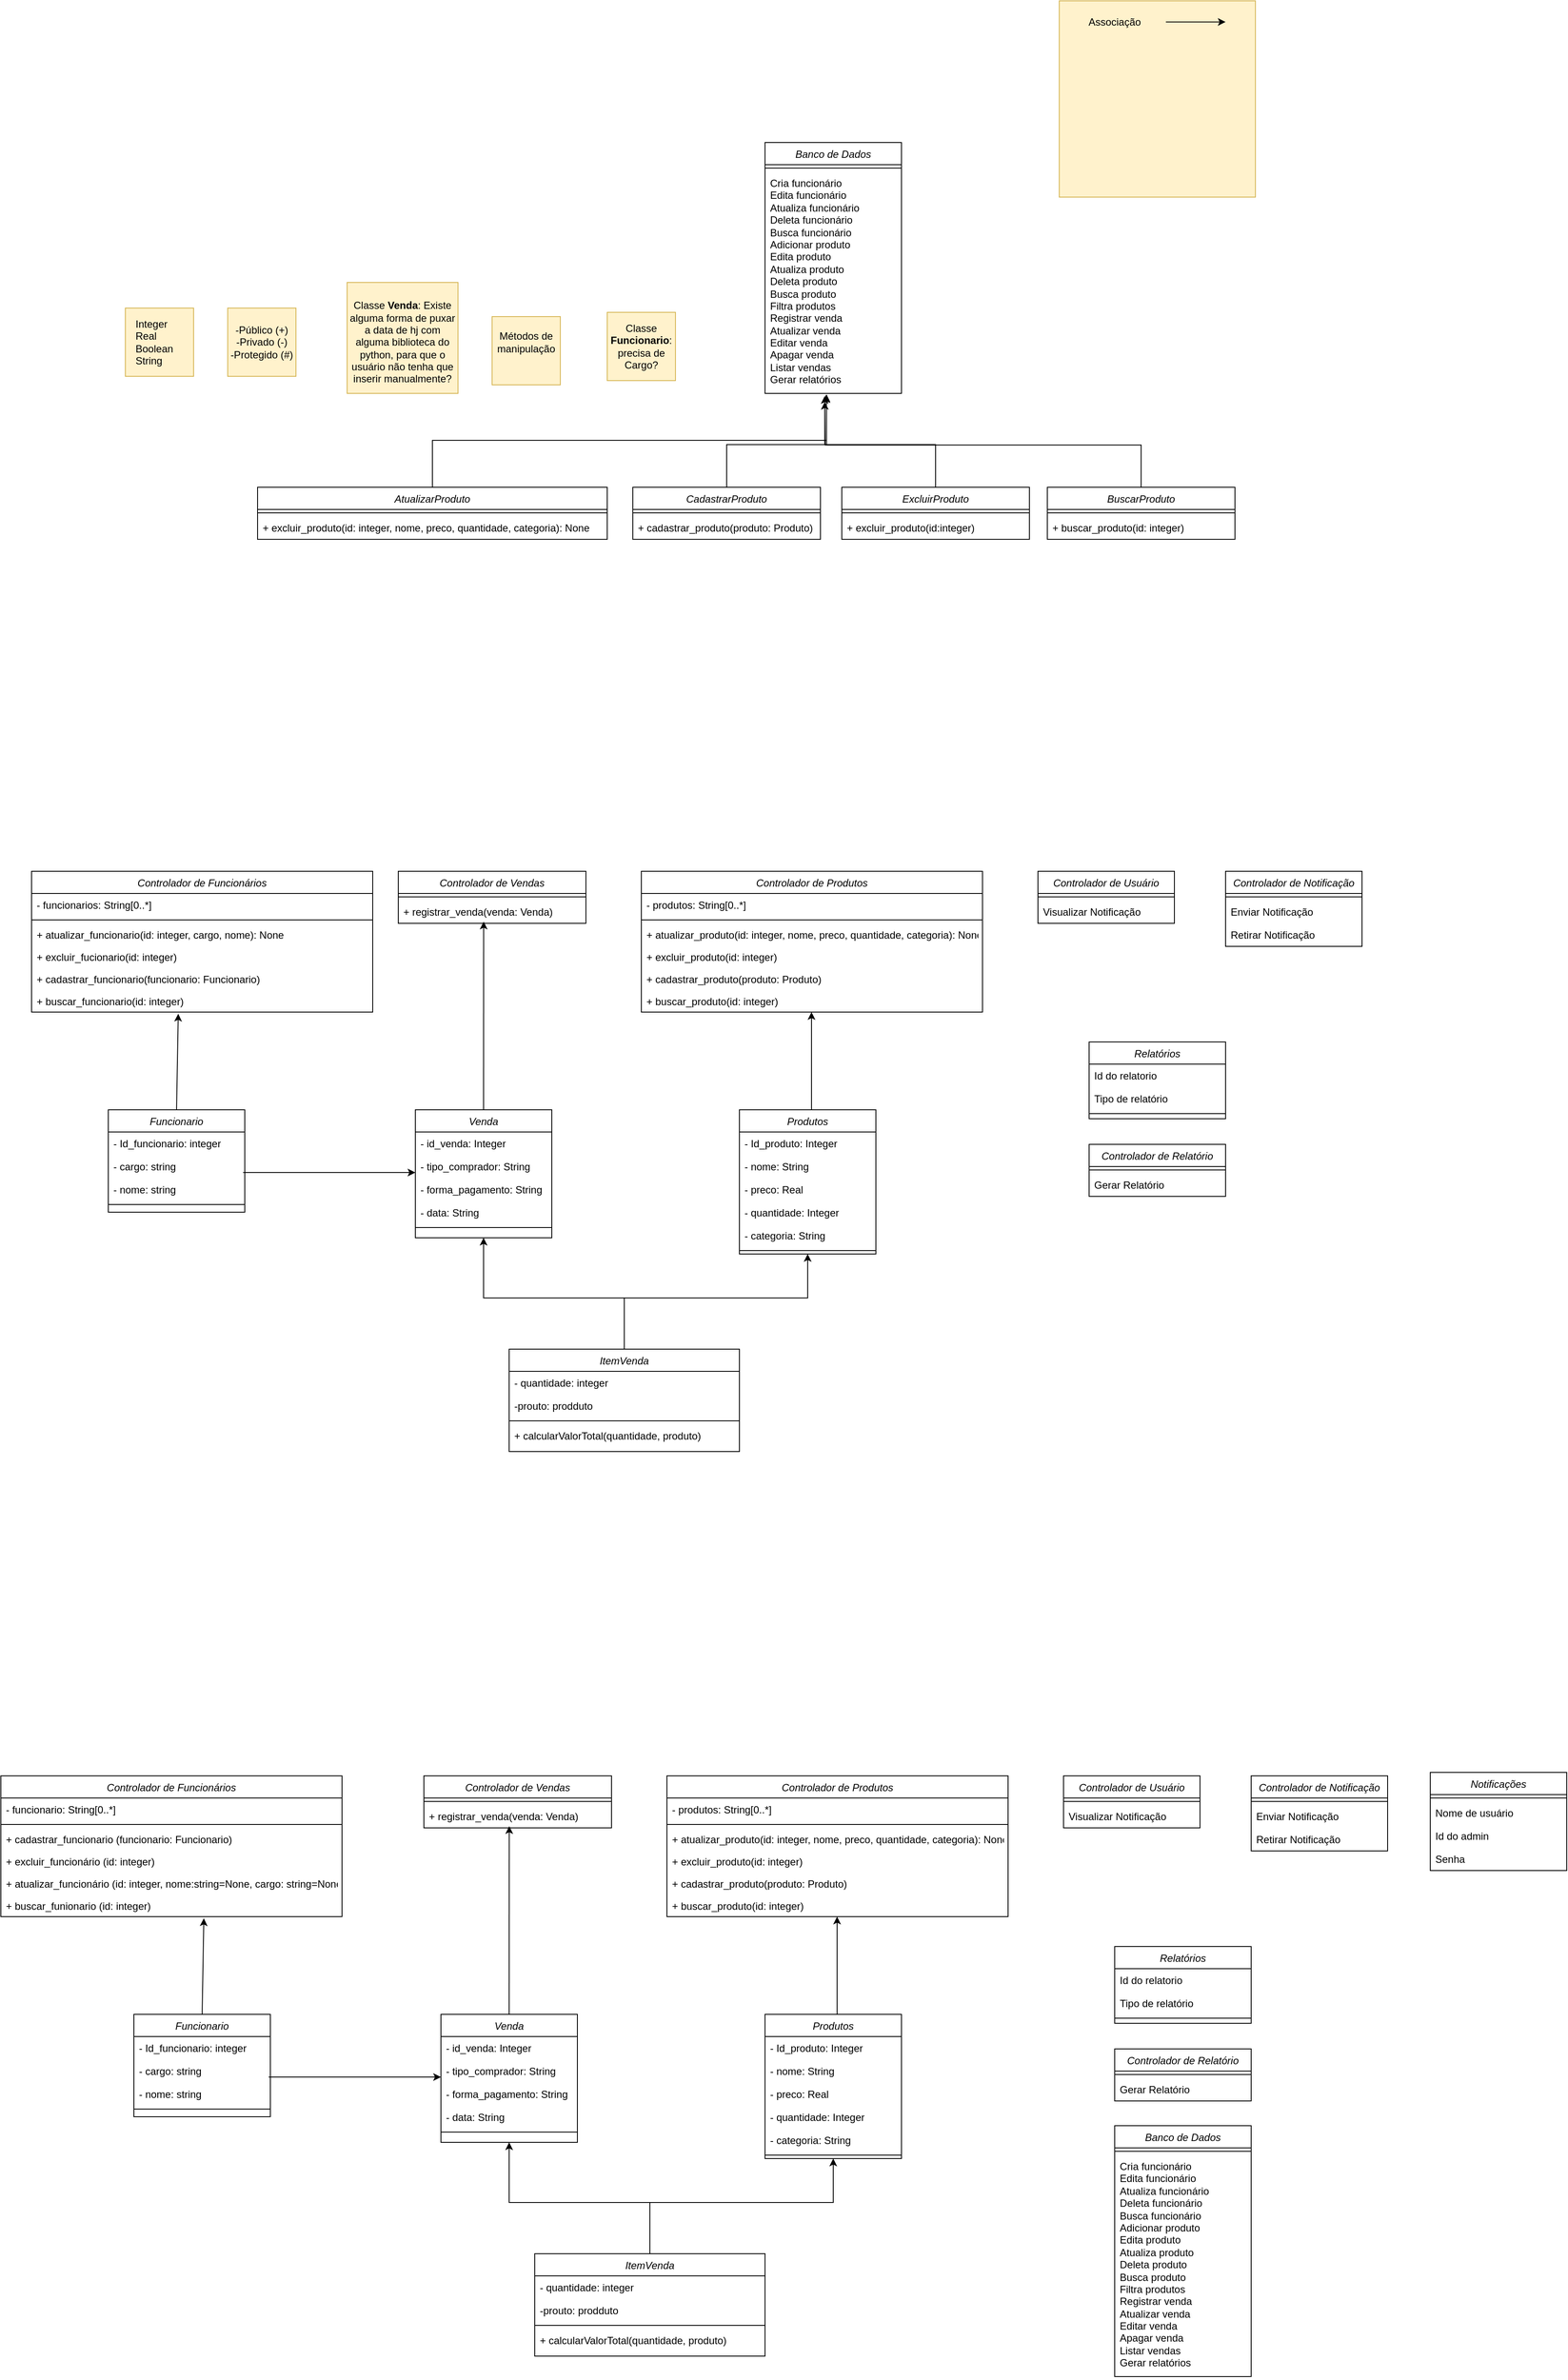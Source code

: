 <mxfile version="24.8.4">
  <diagram id="C5RBs43oDa-KdzZeNtuy" name="Page-1">
    <mxGraphModel dx="819" dy="2784" grid="1" gridSize="10" guides="1" tooltips="1" connect="1" arrows="1" fold="1" page="1" pageScale="1" pageWidth="827" pageHeight="1169" math="0" shadow="0">
      <root>
        <mxCell id="WIyWlLk6GJQsqaUBKTNV-0" />
        <mxCell id="WIyWlLk6GJQsqaUBKTNV-1" parent="WIyWlLk6GJQsqaUBKTNV-0" />
        <mxCell id="gT6u7s9dC_nsRaWymPXt-0" value="Controlador de Produtos" style="swimlane;fontStyle=2;align=center;verticalAlign=top;childLayout=stackLayout;horizontal=1;startSize=26;horizontalStack=0;resizeParent=1;resizeLast=0;collapsible=1;marginBottom=0;rounded=0;shadow=0;strokeWidth=1;" parent="WIyWlLk6GJQsqaUBKTNV-1" vertex="1">
          <mxGeometry x="795" y="160" width="400" height="165" as="geometry">
            <mxRectangle x="230" y="140" width="160" height="26" as="alternateBounds" />
          </mxGeometry>
        </mxCell>
        <mxCell id="gT6u7s9dC_nsRaWymPXt-134" value="- produtos: String[0..*]" style="text;strokeColor=none;fillColor=none;align=left;verticalAlign=top;spacingLeft=4;spacingRight=4;overflow=hidden;rotatable=0;points=[[0,0.5],[1,0.5]];portConstraint=eastwest;" parent="gT6u7s9dC_nsRaWymPXt-0" vertex="1">
          <mxGeometry y="26" width="400" height="27" as="geometry" />
        </mxCell>
        <mxCell id="gT6u7s9dC_nsRaWymPXt-4" value="" style="line;html=1;strokeWidth=1;align=left;verticalAlign=middle;spacingTop=-1;spacingLeft=3;spacingRight=3;rotatable=0;labelPosition=right;points=[];portConstraint=eastwest;" parent="gT6u7s9dC_nsRaWymPXt-0" vertex="1">
          <mxGeometry y="53" width="400" height="8" as="geometry" />
        </mxCell>
        <mxCell id="gT6u7s9dC_nsRaWymPXt-3" value="+ atualizar_produto(id: integer, nome, preco, quantidade, categoria): None" style="text;align=left;verticalAlign=top;spacingLeft=4;spacingRight=4;overflow=hidden;rotatable=0;points=[[0,0.5],[1,0.5]];portConstraint=eastwest;rounded=0;shadow=0;html=0;" parent="gT6u7s9dC_nsRaWymPXt-0" vertex="1">
          <mxGeometry y="61" width="400" height="26" as="geometry" />
        </mxCell>
        <mxCell id="gT6u7s9dC_nsRaWymPXt-2" value="+ excluir_produto(id: integer)" style="text;align=left;verticalAlign=top;spacingLeft=4;spacingRight=4;overflow=hidden;rotatable=0;points=[[0,0.5],[1,0.5]];portConstraint=eastwest;rounded=0;shadow=0;html=0;" parent="gT6u7s9dC_nsRaWymPXt-0" vertex="1">
          <mxGeometry y="87" width="400" height="26" as="geometry" />
        </mxCell>
        <mxCell id="gT6u7s9dC_nsRaWymPXt-1" value="+ cadastrar_produto(produto: Produto)" style="text;align=left;verticalAlign=top;spacingLeft=4;spacingRight=4;overflow=hidden;rotatable=0;points=[[0,0.5],[1,0.5]];portConstraint=eastwest;" parent="gT6u7s9dC_nsRaWymPXt-0" vertex="1">
          <mxGeometry y="113" width="400" height="26" as="geometry" />
        </mxCell>
        <mxCell id="uGqlonOlqgjPrVyLk_4E-11" value="+ buscar_produto(id: integer) " style="text;align=left;verticalAlign=top;spacingLeft=4;spacingRight=4;overflow=hidden;rotatable=0;points=[[0,0.5],[1,0.5]];portConstraint=eastwest;" parent="gT6u7s9dC_nsRaWymPXt-0" vertex="1">
          <mxGeometry y="139" width="400" height="26" as="geometry" />
        </mxCell>
        <mxCell id="gT6u7s9dC_nsRaWymPXt-6" value="Controlador de Funcionários" style="swimlane;fontStyle=2;align=center;verticalAlign=top;childLayout=stackLayout;horizontal=1;startSize=26;horizontalStack=0;resizeParent=1;resizeLast=0;collapsible=1;marginBottom=0;rounded=0;shadow=0;strokeWidth=1;" parent="WIyWlLk6GJQsqaUBKTNV-1" vertex="1">
          <mxGeometry x="14" y="160" width="400" height="165" as="geometry">
            <mxRectangle x="230" y="140" width="160" height="26" as="alternateBounds" />
          </mxGeometry>
        </mxCell>
        <mxCell id="uGqlonOlqgjPrVyLk_4E-18" value="- funcionario: String[0..*]" style="text;strokeColor=none;fillColor=none;align=left;verticalAlign=top;spacingLeft=4;spacingRight=4;overflow=hidden;rotatable=0;points=[[0,0.5],[1,0.5]];portConstraint=eastwest;" parent="gT6u7s9dC_nsRaWymPXt-6" vertex="1">
          <mxGeometry y="26" width="400" height="27" as="geometry" />
        </mxCell>
        <mxCell id="gT6u7s9dC_nsRaWymPXt-7" value="" style="line;html=1;strokeWidth=1;align=left;verticalAlign=middle;spacingTop=-1;spacingLeft=3;spacingRight=3;rotatable=0;labelPosition=right;points=[];portConstraint=eastwest;" parent="gT6u7s9dC_nsRaWymPXt-6" vertex="1">
          <mxGeometry y="53" width="400" height="8" as="geometry" />
        </mxCell>
        <mxCell id="gT6u7s9dC_nsRaWymPXt-10" value="+ cadastrar_funcionario (funcionario: Funcionario)" style="text;align=left;verticalAlign=top;spacingLeft=4;spacingRight=4;overflow=hidden;rotatable=0;points=[[0,0.5],[1,0.5]];portConstraint=eastwest;" parent="gT6u7s9dC_nsRaWymPXt-6" vertex="1">
          <mxGeometry y="61" width="400" height="26" as="geometry" />
        </mxCell>
        <mxCell id="gT6u7s9dC_nsRaWymPXt-9" value="+ excluir_funcionário (id: integer)" style="text;align=left;verticalAlign=top;spacingLeft=4;spacingRight=4;overflow=hidden;rotatable=0;points=[[0,0.5],[1,0.5]];portConstraint=eastwest;rounded=0;shadow=0;html=0;" parent="gT6u7s9dC_nsRaWymPXt-6" vertex="1">
          <mxGeometry y="87" width="400" height="26" as="geometry" />
        </mxCell>
        <mxCell id="uGqlonOlqgjPrVyLk_4E-4" value="+ atualizar_funcionário (id: integer, nome:string=None, cargo: string=None)" style="text;align=left;verticalAlign=top;spacingLeft=4;spacingRight=4;overflow=hidden;rotatable=0;points=[[0,0.5],[1,0.5]];portConstraint=eastwest;rounded=0;shadow=0;html=0;" parent="gT6u7s9dC_nsRaWymPXt-6" vertex="1">
          <mxGeometry y="113" width="400" height="26" as="geometry" />
        </mxCell>
        <mxCell id="uGqlonOlqgjPrVyLk_4E-17" value="+ buscar_funionario (id: integer)" style="text;align=left;verticalAlign=top;spacingLeft=4;spacingRight=4;overflow=hidden;rotatable=0;points=[[0,0.5],[1,0.5]];portConstraint=eastwest;rounded=0;shadow=0;html=0;" parent="gT6u7s9dC_nsRaWymPXt-6" vertex="1">
          <mxGeometry y="139" width="400" height="26" as="geometry" />
        </mxCell>
        <mxCell id="gT6u7s9dC_nsRaWymPXt-14" value="Controlador de Vendas" style="swimlane;fontStyle=2;align=center;verticalAlign=top;childLayout=stackLayout;horizontal=1;startSize=26;horizontalStack=0;resizeParent=1;resizeLast=0;collapsible=1;marginBottom=0;rounded=0;shadow=0;strokeWidth=1;" parent="WIyWlLk6GJQsqaUBKTNV-1" vertex="1">
          <mxGeometry x="510" y="160" width="220" height="61" as="geometry">
            <mxRectangle x="240" y="200" width="160" height="26" as="alternateBounds" />
          </mxGeometry>
        </mxCell>
        <mxCell id="gT6u7s9dC_nsRaWymPXt-15" value="" style="line;html=1;strokeWidth=1;align=left;verticalAlign=middle;spacingTop=-1;spacingLeft=3;spacingRight=3;rotatable=0;labelPosition=right;points=[];portConstraint=eastwest;" parent="gT6u7s9dC_nsRaWymPXt-14" vertex="1">
          <mxGeometry y="26" width="220" height="8" as="geometry" />
        </mxCell>
        <mxCell id="gT6u7s9dC_nsRaWymPXt-19" value="+ registrar_venda(venda: Venda)" style="text;strokeColor=none;fillColor=none;align=left;verticalAlign=top;spacingLeft=4;spacingRight=4;overflow=hidden;rotatable=0;points=[[0,0.5],[1,0.5]];portConstraint=eastwest;" parent="gT6u7s9dC_nsRaWymPXt-14" vertex="1">
          <mxGeometry y="34" width="220" height="27" as="geometry" />
        </mxCell>
        <mxCell id="gT6u7s9dC_nsRaWymPXt-27" value="Controlador de Notificação" style="swimlane;fontStyle=2;align=center;verticalAlign=top;childLayout=stackLayout;horizontal=1;startSize=26;horizontalStack=0;resizeParent=1;resizeLast=0;collapsible=1;marginBottom=0;rounded=0;shadow=0;strokeWidth=1;" parent="WIyWlLk6GJQsqaUBKTNV-1" vertex="1">
          <mxGeometry x="1480" y="160" width="160" height="88" as="geometry">
            <mxRectangle x="240" y="200" width="160" height="26" as="alternateBounds" />
          </mxGeometry>
        </mxCell>
        <mxCell id="gT6u7s9dC_nsRaWymPXt-28" value="" style="line;html=1;strokeWidth=1;align=left;verticalAlign=middle;spacingTop=-1;spacingLeft=3;spacingRight=3;rotatable=0;labelPosition=right;points=[];portConstraint=eastwest;" parent="gT6u7s9dC_nsRaWymPXt-27" vertex="1">
          <mxGeometry y="26" width="160" height="8" as="geometry" />
        </mxCell>
        <mxCell id="gT6u7s9dC_nsRaWymPXt-22" value="Enviar Notificação" style="text;strokeColor=none;fillColor=none;align=left;verticalAlign=top;spacingLeft=4;spacingRight=4;overflow=hidden;rotatable=0;points=[[0,0.5],[1,0.5]];portConstraint=eastwest;" parent="gT6u7s9dC_nsRaWymPXt-27" vertex="1">
          <mxGeometry y="34" width="160" height="27" as="geometry" />
        </mxCell>
        <mxCell id="gT6u7s9dC_nsRaWymPXt-23" value="Retirar Notificação" style="text;strokeColor=none;fillColor=none;align=left;verticalAlign=top;spacingLeft=4;spacingRight=4;overflow=hidden;rotatable=0;points=[[0,0.5],[1,0.5]];portConstraint=eastwest;" parent="gT6u7s9dC_nsRaWymPXt-27" vertex="1">
          <mxGeometry y="61" width="160" height="27" as="geometry" />
        </mxCell>
        <mxCell id="gT6u7s9dC_nsRaWymPXt-30" value="Controlador de Usuário" style="swimlane;fontStyle=2;align=center;verticalAlign=top;childLayout=stackLayout;horizontal=1;startSize=26;horizontalStack=0;resizeParent=1;resizeLast=0;collapsible=1;marginBottom=0;rounded=0;shadow=0;strokeWidth=1;" parent="WIyWlLk6GJQsqaUBKTNV-1" vertex="1">
          <mxGeometry x="1260" y="160" width="160" height="61" as="geometry">
            <mxRectangle x="240" y="200" width="160" height="26" as="alternateBounds" />
          </mxGeometry>
        </mxCell>
        <mxCell id="gT6u7s9dC_nsRaWymPXt-31" value="" style="line;html=1;strokeWidth=1;align=left;verticalAlign=middle;spacingTop=-1;spacingLeft=3;spacingRight=3;rotatable=0;labelPosition=right;points=[];portConstraint=eastwest;" parent="gT6u7s9dC_nsRaWymPXt-30" vertex="1">
          <mxGeometry y="26" width="160" height="8" as="geometry" />
        </mxCell>
        <mxCell id="gT6u7s9dC_nsRaWymPXt-26" value="Visualizar Notificação" style="text;strokeColor=none;fillColor=none;align=left;verticalAlign=top;spacingLeft=4;spacingRight=4;overflow=hidden;rotatable=0;points=[[0,0.5],[1,0.5]];portConstraint=eastwest;" parent="gT6u7s9dC_nsRaWymPXt-30" vertex="1">
          <mxGeometry y="34" width="160" height="27" as="geometry" />
        </mxCell>
        <mxCell id="gT6u7s9dC_nsRaWymPXt-38" value="Controlador de Relatório" style="swimlane;fontStyle=2;align=center;verticalAlign=top;childLayout=stackLayout;horizontal=1;startSize=26;horizontalStack=0;resizeParent=1;resizeLast=0;collapsible=1;marginBottom=0;rounded=0;shadow=0;strokeWidth=1;" parent="WIyWlLk6GJQsqaUBKTNV-1" vertex="1">
          <mxGeometry x="1320" y="480" width="160" height="61" as="geometry">
            <mxRectangle x="230" y="140" width="160" height="26" as="alternateBounds" />
          </mxGeometry>
        </mxCell>
        <mxCell id="gT6u7s9dC_nsRaWymPXt-39" value="" style="line;html=1;strokeWidth=1;align=left;verticalAlign=middle;spacingTop=-1;spacingLeft=3;spacingRight=3;rotatable=0;labelPosition=right;points=[];portConstraint=eastwest;" parent="gT6u7s9dC_nsRaWymPXt-38" vertex="1">
          <mxGeometry y="26" width="160" height="8" as="geometry" />
        </mxCell>
        <mxCell id="gT6u7s9dC_nsRaWymPXt-37" value="Gerar Relatório" style="text;strokeColor=none;fillColor=none;align=left;verticalAlign=top;spacingLeft=4;spacingRight=4;overflow=hidden;rotatable=0;points=[[0,0.5],[1,0.5]];portConstraint=eastwest;" parent="gT6u7s9dC_nsRaWymPXt-38" vertex="1">
          <mxGeometry y="34" width="160" height="27" as="geometry" />
        </mxCell>
        <mxCell id="gT6u7s9dC_nsRaWymPXt-48" value="Notificações" style="swimlane;fontStyle=2;align=center;verticalAlign=top;childLayout=stackLayout;horizontal=1;startSize=26;horizontalStack=0;resizeParent=1;resizeLast=0;collapsible=1;marginBottom=0;rounded=0;shadow=0;strokeWidth=1;" parent="WIyWlLk6GJQsqaUBKTNV-1" vertex="1">
          <mxGeometry x="1690" y="156" width="160" height="115" as="geometry">
            <mxRectangle x="240" y="200" width="160" height="26" as="alternateBounds" />
          </mxGeometry>
        </mxCell>
        <mxCell id="gT6u7s9dC_nsRaWymPXt-49" value="" style="line;html=1;strokeWidth=1;align=left;verticalAlign=middle;spacingTop=-1;spacingLeft=3;spacingRight=3;rotatable=0;labelPosition=right;points=[];portConstraint=eastwest;" parent="gT6u7s9dC_nsRaWymPXt-48" vertex="1">
          <mxGeometry y="26" width="160" height="8" as="geometry" />
        </mxCell>
        <mxCell id="gT6u7s9dC_nsRaWymPXt-45" value="Nome de usuário" style="text;strokeColor=none;fillColor=none;align=left;verticalAlign=top;spacingLeft=4;spacingRight=4;overflow=hidden;rotatable=0;points=[[0,0.5],[1,0.5]];portConstraint=eastwest;" parent="gT6u7s9dC_nsRaWymPXt-48" vertex="1">
          <mxGeometry y="34" width="160" height="27" as="geometry" />
        </mxCell>
        <mxCell id="gT6u7s9dC_nsRaWymPXt-44" value="Id do admin" style="text;strokeColor=none;fillColor=none;align=left;verticalAlign=top;spacingLeft=4;spacingRight=4;overflow=hidden;rotatable=0;points=[[0,0.5],[1,0.5]];portConstraint=eastwest;" parent="gT6u7s9dC_nsRaWymPXt-48" vertex="1">
          <mxGeometry y="61" width="160" height="27" as="geometry" />
        </mxCell>
        <mxCell id="gT6u7s9dC_nsRaWymPXt-46" value="Senha" style="text;strokeColor=none;fillColor=none;align=left;verticalAlign=top;spacingLeft=4;spacingRight=4;overflow=hidden;rotatable=0;points=[[0,0.5],[1,0.5]];portConstraint=eastwest;" parent="gT6u7s9dC_nsRaWymPXt-48" vertex="1">
          <mxGeometry y="88" width="160" height="27" as="geometry" />
        </mxCell>
        <mxCell id="gT6u7s9dC_nsRaWymPXt-69" value="Venda" style="swimlane;fontStyle=2;align=center;verticalAlign=top;childLayout=stackLayout;horizontal=1;startSize=26;horizontalStack=0;resizeParent=1;resizeLast=0;collapsible=1;marginBottom=0;rounded=0;shadow=0;strokeWidth=1;" parent="WIyWlLk6GJQsqaUBKTNV-1" vertex="1">
          <mxGeometry x="530" y="439.5" width="160" height="150" as="geometry">
            <mxRectangle x="230" y="140" width="160" height="26" as="alternateBounds" />
          </mxGeometry>
        </mxCell>
        <mxCell id="gT6u7s9dC_nsRaWymPXt-63" value="- id_venda: Integer" style="text;strokeColor=none;fillColor=none;align=left;verticalAlign=top;spacingLeft=4;spacingRight=4;overflow=hidden;rotatable=0;points=[[0,0.5],[1,0.5]];portConstraint=eastwest;" parent="gT6u7s9dC_nsRaWymPXt-69" vertex="1">
          <mxGeometry y="26" width="160" height="27" as="geometry" />
        </mxCell>
        <mxCell id="gT6u7s9dC_nsRaWymPXt-65" value="- tipo_comprador: String" style="text;strokeColor=none;fillColor=none;align=left;verticalAlign=top;spacingLeft=4;spacingRight=4;overflow=hidden;rotatable=0;points=[[0,0.5],[1,0.5]];portConstraint=eastwest;" parent="gT6u7s9dC_nsRaWymPXt-69" vertex="1">
          <mxGeometry y="53" width="160" height="27" as="geometry" />
        </mxCell>
        <mxCell id="gT6u7s9dC_nsRaWymPXt-66" value="- forma_pagamento: String" style="text;strokeColor=none;fillColor=none;align=left;verticalAlign=top;spacingLeft=4;spacingRight=4;overflow=hidden;rotatable=0;points=[[0,0.5],[1,0.5]];portConstraint=eastwest;" parent="gT6u7s9dC_nsRaWymPXt-69" vertex="1">
          <mxGeometry y="80" width="160" height="27" as="geometry" />
        </mxCell>
        <mxCell id="gFHil4dot8UNZ1dHlyrK-18" value="- data: String" style="text;strokeColor=none;fillColor=none;align=left;verticalAlign=top;spacingLeft=4;spacingRight=4;overflow=hidden;rotatable=0;points=[[0,0.5],[1,0.5]];portConstraint=eastwest;" parent="gT6u7s9dC_nsRaWymPXt-69" vertex="1">
          <mxGeometry y="107" width="160" height="27" as="geometry" />
        </mxCell>
        <mxCell id="gT6u7s9dC_nsRaWymPXt-70" value="" style="line;html=1;strokeWidth=1;align=left;verticalAlign=middle;spacingTop=-1;spacingLeft=3;spacingRight=3;rotatable=0;labelPosition=right;points=[];portConstraint=eastwest;" parent="gT6u7s9dC_nsRaWymPXt-69" vertex="1">
          <mxGeometry y="134" width="160" height="8" as="geometry" />
        </mxCell>
        <mxCell id="gT6u7s9dC_nsRaWymPXt-74" value="Produtos" style="swimlane;fontStyle=2;align=center;verticalAlign=top;childLayout=stackLayout;horizontal=1;startSize=26;horizontalStack=0;resizeParent=1;resizeLast=0;collapsible=1;marginBottom=0;rounded=0;shadow=0;strokeWidth=1;" parent="WIyWlLk6GJQsqaUBKTNV-1" vertex="1">
          <mxGeometry x="910" y="439.5" width="160" height="169" as="geometry">
            <mxRectangle x="230" y="140" width="160" height="26" as="alternateBounds" />
          </mxGeometry>
        </mxCell>
        <mxCell id="gT6u7s9dC_nsRaWymPXt-82" value="- Id_produto: Integer" style="text;strokeColor=none;fillColor=none;align=left;verticalAlign=top;spacingLeft=4;spacingRight=4;overflow=hidden;rotatable=0;points=[[0,0.5],[1,0.5]];portConstraint=eastwest;" parent="gT6u7s9dC_nsRaWymPXt-74" vertex="1">
          <mxGeometry y="26" width="160" height="27" as="geometry" />
        </mxCell>
        <mxCell id="gT6u7s9dC_nsRaWymPXt-83" value="- nome: String" style="text;strokeColor=none;fillColor=none;align=left;verticalAlign=top;spacingLeft=4;spacingRight=4;overflow=hidden;rotatable=0;points=[[0,0.5],[1,0.5]];portConstraint=eastwest;" parent="gT6u7s9dC_nsRaWymPXt-74" vertex="1">
          <mxGeometry y="53" width="160" height="27" as="geometry" />
        </mxCell>
        <mxCell id="gT6u7s9dC_nsRaWymPXt-85" value="- preco: Real" style="text;strokeColor=none;fillColor=none;align=left;verticalAlign=top;spacingLeft=4;spacingRight=4;overflow=hidden;rotatable=0;points=[[0,0.5],[1,0.5]];portConstraint=eastwest;" parent="gT6u7s9dC_nsRaWymPXt-74" vertex="1">
          <mxGeometry y="80" width="160" height="27" as="geometry" />
        </mxCell>
        <mxCell id="gT6u7s9dC_nsRaWymPXt-86" value="- quantidade: Integer" style="text;strokeColor=none;fillColor=none;align=left;verticalAlign=top;spacingLeft=4;spacingRight=4;overflow=hidden;rotatable=0;points=[[0,0.5],[1,0.5]];portConstraint=eastwest;" parent="gT6u7s9dC_nsRaWymPXt-74" vertex="1">
          <mxGeometry y="107" width="160" height="27" as="geometry" />
        </mxCell>
        <mxCell id="gT6u7s9dC_nsRaWymPXt-84" value="- categoria: String" style="text;strokeColor=none;fillColor=none;align=left;verticalAlign=top;spacingLeft=4;spacingRight=4;overflow=hidden;rotatable=0;points=[[0,0.5],[1,0.5]];portConstraint=eastwest;" parent="gT6u7s9dC_nsRaWymPXt-74" vertex="1">
          <mxGeometry y="134" width="160" height="27" as="geometry" />
        </mxCell>
        <mxCell id="gT6u7s9dC_nsRaWymPXt-80" value="" style="line;html=1;strokeWidth=1;align=left;verticalAlign=middle;spacingTop=-1;spacingLeft=3;spacingRight=3;rotatable=0;labelPosition=right;points=[];portConstraint=eastwest;" parent="gT6u7s9dC_nsRaWymPXt-74" vertex="1">
          <mxGeometry y="161" width="160" height="8" as="geometry" />
        </mxCell>
        <mxCell id="gT6u7s9dC_nsRaWymPXt-88" value="Funcionario" style="swimlane;fontStyle=2;align=center;verticalAlign=top;childLayout=stackLayout;horizontal=1;startSize=26;horizontalStack=0;resizeParent=1;resizeLast=0;collapsible=1;marginBottom=0;rounded=0;shadow=0;strokeWidth=1;" parent="WIyWlLk6GJQsqaUBKTNV-1" vertex="1">
          <mxGeometry x="170" y="439.5" width="160" height="120" as="geometry">
            <mxRectangle x="230" y="140" width="160" height="26" as="alternateBounds" />
          </mxGeometry>
        </mxCell>
        <mxCell id="gT6u7s9dC_nsRaWymPXt-96" value="- Id_funcionario: integer" style="text;strokeColor=none;fillColor=none;align=left;verticalAlign=top;spacingLeft=4;spacingRight=4;overflow=hidden;rotatable=0;points=[[0,0.5],[1,0.5]];portConstraint=eastwest;" parent="gT6u7s9dC_nsRaWymPXt-88" vertex="1">
          <mxGeometry y="26" width="160" height="27" as="geometry" />
        </mxCell>
        <mxCell id="gT6u7s9dC_nsRaWymPXt-97" value="- cargo: string" style="text;strokeColor=none;fillColor=none;align=left;verticalAlign=top;spacingLeft=4;spacingRight=4;overflow=hidden;rotatable=0;points=[[0,0.5],[1,0.5]];portConstraint=eastwest;" parent="gT6u7s9dC_nsRaWymPXt-88" vertex="1">
          <mxGeometry y="53" width="160" height="27" as="geometry" />
        </mxCell>
        <mxCell id="gT6u7s9dC_nsRaWymPXt-98" value="- nome: string" style="text;strokeColor=none;fillColor=none;align=left;verticalAlign=top;spacingLeft=4;spacingRight=4;overflow=hidden;rotatable=0;points=[[0,0.5],[1,0.5]];portConstraint=eastwest;" parent="gT6u7s9dC_nsRaWymPXt-88" vertex="1">
          <mxGeometry y="80" width="160" height="27" as="geometry" />
        </mxCell>
        <mxCell id="gT6u7s9dC_nsRaWymPXt-94" value="" style="line;html=1;strokeWidth=1;align=left;verticalAlign=middle;spacingTop=-1;spacingLeft=3;spacingRight=3;rotatable=0;labelPosition=right;points=[];portConstraint=eastwest;" parent="gT6u7s9dC_nsRaWymPXt-88" vertex="1">
          <mxGeometry y="107" width="160" height="8" as="geometry" />
        </mxCell>
        <mxCell id="gT6u7s9dC_nsRaWymPXt-107" value="" style="whiteSpace=wrap;html=1;aspect=fixed;fillColor=#fff2cc;strokeColor=#d6b656;" parent="WIyWlLk6GJQsqaUBKTNV-1" vertex="1">
          <mxGeometry x="160" y="-1560" width="80" height="80" as="geometry" />
        </mxCell>
        <mxCell id="gT6u7s9dC_nsRaWymPXt-108" value="Integer&lt;div&gt;Real&lt;/div&gt;&lt;div&gt;Boolean&lt;/div&gt;&lt;div&gt;String&lt;/div&gt;" style="text;html=1;align=left;verticalAlign=middle;whiteSpace=wrap;rounded=0;" parent="WIyWlLk6GJQsqaUBKTNV-1" vertex="1">
          <mxGeometry x="170" y="-1550" width="60" height="60" as="geometry" />
        </mxCell>
        <mxCell id="gT6u7s9dC_nsRaWymPXt-114" value="Relatórios" style="swimlane;fontStyle=2;align=center;verticalAlign=top;childLayout=stackLayout;horizontal=1;startSize=26;horizontalStack=0;resizeParent=1;resizeLast=0;collapsible=1;marginBottom=0;rounded=0;shadow=0;strokeWidth=1;" parent="WIyWlLk6GJQsqaUBKTNV-1" vertex="1">
          <mxGeometry x="1320" y="360" width="160" height="90" as="geometry">
            <mxRectangle x="230" y="140" width="160" height="26" as="alternateBounds" />
          </mxGeometry>
        </mxCell>
        <mxCell id="gT6u7s9dC_nsRaWymPXt-111" value="Id do relatorio" style="text;strokeColor=none;fillColor=none;align=left;verticalAlign=top;spacingLeft=4;spacingRight=4;overflow=hidden;rotatable=0;points=[[0,0.5],[1,0.5]];portConstraint=eastwest;" parent="gT6u7s9dC_nsRaWymPXt-114" vertex="1">
          <mxGeometry y="26" width="160" height="27" as="geometry" />
        </mxCell>
        <mxCell id="gT6u7s9dC_nsRaWymPXt-112" value="Tipo de relatório" style="text;strokeColor=none;fillColor=none;align=left;verticalAlign=top;spacingLeft=4;spacingRight=4;overflow=hidden;rotatable=0;points=[[0,0.5],[1,0.5]];portConstraint=eastwest;" parent="gT6u7s9dC_nsRaWymPXt-114" vertex="1">
          <mxGeometry y="53" width="160" height="27" as="geometry" />
        </mxCell>
        <mxCell id="gT6u7s9dC_nsRaWymPXt-120" value="" style="line;html=1;strokeWidth=1;align=left;verticalAlign=middle;spacingTop=-1;spacingLeft=3;spacingRight=3;rotatable=0;labelPosition=right;points=[];portConstraint=eastwest;" parent="gT6u7s9dC_nsRaWymPXt-114" vertex="1">
          <mxGeometry y="80" width="160" height="8" as="geometry" />
        </mxCell>
        <mxCell id="gT6u7s9dC_nsRaWymPXt-124" value="Banco de Dados" style="swimlane;fontStyle=2;align=center;verticalAlign=top;childLayout=stackLayout;horizontal=1;startSize=26;horizontalStack=0;resizeParent=1;resizeLast=0;collapsible=1;marginBottom=0;rounded=0;shadow=0;strokeWidth=1;" parent="WIyWlLk6GJQsqaUBKTNV-1" vertex="1">
          <mxGeometry x="1320" y="570" width="160" height="294" as="geometry">
            <mxRectangle x="230" y="140" width="160" height="26" as="alternateBounds" />
          </mxGeometry>
        </mxCell>
        <mxCell id="gT6u7s9dC_nsRaWymPXt-130" value="" style="line;html=1;strokeWidth=1;align=left;verticalAlign=middle;spacingTop=-1;spacingLeft=3;spacingRight=3;rotatable=0;labelPosition=right;points=[];portConstraint=eastwest;" parent="gT6u7s9dC_nsRaWymPXt-124" vertex="1">
          <mxGeometry y="26" width="160" height="8" as="geometry" />
        </mxCell>
        <mxCell id="gT6u7s9dC_nsRaWymPXt-123" value="Cria funcionário&lt;div&gt;Edita funcionário&lt;/div&gt;&lt;div&gt;Atualiza funcionário&lt;/div&gt;&lt;div&gt;Deleta funcionário&lt;/div&gt;&lt;div&gt;Busca funcionário&lt;/div&gt;&lt;div&gt;Adicionar produto&lt;/div&gt;&lt;div&gt;Edita produto&lt;/div&gt;&lt;div&gt;Atualiza produto&lt;/div&gt;&lt;div&gt;Deleta produto&lt;/div&gt;&lt;div&gt;Busca produto&lt;/div&gt;&lt;div&gt;Filtra produtos&lt;/div&gt;&lt;div&gt;Registrar venda&lt;/div&gt;&lt;div&gt;Atualizar venda&lt;/div&gt;&lt;div&gt;Editar venda&lt;/div&gt;&lt;div&gt;Apagar venda&lt;/div&gt;&lt;div&gt;Listar vendas&lt;/div&gt;&lt;div&gt;Gerar relatórios&lt;/div&gt;" style="text;strokeColor=none;fillColor=none;align=left;verticalAlign=top;spacingLeft=4;spacingRight=4;overflow=hidden;rotatable=0;points=[[0,0.5],[1,0.5]];portConstraint=eastwest;whiteSpace=wrap;html=1;" parent="gT6u7s9dC_nsRaWymPXt-124" vertex="1">
          <mxGeometry y="34" width="160" height="260" as="geometry" />
        </mxCell>
        <mxCell id="gT6u7s9dC_nsRaWymPXt-132" value="" style="whiteSpace=wrap;html=1;aspect=fixed;fillColor=#fff2cc;strokeColor=#d6b656;" parent="WIyWlLk6GJQsqaUBKTNV-1" vertex="1">
          <mxGeometry x="590" y="-1550" width="80" height="80" as="geometry" />
        </mxCell>
        <mxCell id="gT6u7s9dC_nsRaWymPXt-133" value="Métodos de manipulação" style="text;html=1;align=center;verticalAlign=middle;whiteSpace=wrap;rounded=0;" parent="WIyWlLk6GJQsqaUBKTNV-1" vertex="1">
          <mxGeometry x="600" y="-1535" width="60" height="30" as="geometry" />
        </mxCell>
        <mxCell id="uGqlonOlqgjPrVyLk_4E-1" value="" style="whiteSpace=wrap;html=1;aspect=fixed;fillColor=#fff2cc;strokeColor=#d6b656;" parent="WIyWlLk6GJQsqaUBKTNV-1" vertex="1">
          <mxGeometry x="280" y="-1560" width="80" height="80" as="geometry" />
        </mxCell>
        <mxCell id="uGqlonOlqgjPrVyLk_4E-2" value="-Público (+)&lt;br&gt;-Privado (-)&lt;br&gt;-Protegido (#)" style="text;html=1;align=center;verticalAlign=middle;whiteSpace=wrap;rounded=0;" parent="WIyWlLk6GJQsqaUBKTNV-1" vertex="1">
          <mxGeometry x="280" y="-1560" width="80" height="80" as="geometry" />
        </mxCell>
        <mxCell id="uGqlonOlqgjPrVyLk_4E-14" value="" style="whiteSpace=wrap;html=1;aspect=fixed;fillColor=#fff2cc;strokeColor=#d6b656;" parent="WIyWlLk6GJQsqaUBKTNV-1" vertex="1">
          <mxGeometry x="725" y="-1555" width="80" height="80" as="geometry" />
        </mxCell>
        <mxCell id="uGqlonOlqgjPrVyLk_4E-16" value="Classe &lt;b&gt;Funcionario&lt;/b&gt;: precisa de Cargo?" style="text;html=1;align=center;verticalAlign=middle;whiteSpace=wrap;rounded=0;" parent="WIyWlLk6GJQsqaUBKTNV-1" vertex="1">
          <mxGeometry x="735" y="-1530" width="60" height="30" as="geometry" />
        </mxCell>
        <mxCell id="OlcIvpVWKIWAfc7zfjz2-9" style="edgeStyle=orthogonalEdgeStyle;rounded=0;orthogonalLoop=1;jettySize=auto;html=1;entryX=0.5;entryY=1;entryDx=0;entryDy=0;" parent="WIyWlLk6GJQsqaUBKTNV-1" source="gFHil4dot8UNZ1dHlyrK-0" target="gT6u7s9dC_nsRaWymPXt-69" edge="1">
          <mxGeometry relative="1" as="geometry">
            <Array as="points">
              <mxPoint x="775" y="660" />
              <mxPoint x="610" y="660" />
            </Array>
          </mxGeometry>
        </mxCell>
        <mxCell id="OlcIvpVWKIWAfc7zfjz2-10" style="edgeStyle=orthogonalEdgeStyle;rounded=0;orthogonalLoop=1;jettySize=auto;html=1;entryX=0.5;entryY=1;entryDx=0;entryDy=0;" parent="WIyWlLk6GJQsqaUBKTNV-1" source="gFHil4dot8UNZ1dHlyrK-0" target="gT6u7s9dC_nsRaWymPXt-74" edge="1">
          <mxGeometry relative="1" as="geometry">
            <mxPoint x="990" y="630" as="targetPoint" />
            <Array as="points">
              <mxPoint x="775" y="660" />
              <mxPoint x="990" y="660" />
            </Array>
          </mxGeometry>
        </mxCell>
        <mxCell id="gFHil4dot8UNZ1dHlyrK-0" value="ItemVenda" style="swimlane;fontStyle=2;align=center;verticalAlign=top;childLayout=stackLayout;horizontal=1;startSize=26;horizontalStack=0;resizeParent=1;resizeLast=0;collapsible=1;marginBottom=0;rounded=0;shadow=0;strokeWidth=1;" parent="WIyWlLk6GJQsqaUBKTNV-1" vertex="1">
          <mxGeometry x="640" y="720" width="270" height="120" as="geometry">
            <mxRectangle x="230" y="140" width="160" height="26" as="alternateBounds" />
          </mxGeometry>
        </mxCell>
        <mxCell id="gFHil4dot8UNZ1dHlyrK-2" value="- quantidade: integer" style="text;strokeColor=none;fillColor=none;align=left;verticalAlign=top;spacingLeft=4;spacingRight=4;overflow=hidden;rotatable=0;points=[[0,0.5],[1,0.5]];portConstraint=eastwest;" parent="gFHil4dot8UNZ1dHlyrK-0" vertex="1">
          <mxGeometry y="26" width="270" height="27" as="geometry" />
        </mxCell>
        <mxCell id="Egx87GMHm7UOAFFx1VCb-9" value="-prouto: prodduto" style="text;strokeColor=none;fillColor=none;align=left;verticalAlign=top;spacingLeft=4;spacingRight=4;overflow=hidden;rotatable=0;points=[[0,0.5],[1,0.5]];portConstraint=eastwest;" parent="gFHil4dot8UNZ1dHlyrK-0" vertex="1">
          <mxGeometry y="53" width="270" height="27" as="geometry" />
        </mxCell>
        <mxCell id="gFHil4dot8UNZ1dHlyrK-4" value="" style="line;html=1;strokeWidth=1;align=left;verticalAlign=middle;spacingTop=-1;spacingLeft=3;spacingRight=3;rotatable=0;labelPosition=right;points=[];portConstraint=eastwest;" parent="gFHil4dot8UNZ1dHlyrK-0" vertex="1">
          <mxGeometry y="80" width="270" height="8" as="geometry" />
        </mxCell>
        <mxCell id="gFHil4dot8UNZ1dHlyrK-6" value="+ calcularValorTotal(quantidade, produto)" style="text;strokeColor=none;fillColor=none;align=left;verticalAlign=top;spacingLeft=4;spacingRight=4;overflow=hidden;rotatable=0;points=[[0,0.5],[1,0.5]];portConstraint=eastwest;" parent="gFHil4dot8UNZ1dHlyrK-0" vertex="1">
          <mxGeometry y="88" width="270" height="27" as="geometry" />
        </mxCell>
        <mxCell id="gFHil4dot8UNZ1dHlyrK-21" value="" style="whiteSpace=wrap;html=1;aspect=fixed;fillColor=#fff2cc;strokeColor=#d6b656;" parent="WIyWlLk6GJQsqaUBKTNV-1" vertex="1">
          <mxGeometry x="420" y="-1590" width="130" height="130" as="geometry" />
        </mxCell>
        <mxCell id="gFHil4dot8UNZ1dHlyrK-22" value="Classe &lt;b&gt;Venda&lt;/b&gt;: Existe alguma forma de puxar a data de hj com alguma biblioteca do python, para que o usuário não tenha que inserir manualmente?" style="text;html=1;align=center;verticalAlign=middle;whiteSpace=wrap;rounded=0;" parent="WIyWlLk6GJQsqaUBKTNV-1" vertex="1">
          <mxGeometry x="420" y="-1585" width="130" height="130" as="geometry" />
        </mxCell>
        <mxCell id="OlcIvpVWKIWAfc7zfjz2-3" style="edgeStyle=orthogonalEdgeStyle;rounded=0;orthogonalLoop=1;jettySize=auto;html=1;entryX=0.5;entryY=1;entryDx=0;entryDy=0;exitX=0.5;exitY=0;exitDx=0;exitDy=0;" parent="WIyWlLk6GJQsqaUBKTNV-1" source="gT6u7s9dC_nsRaWymPXt-74" edge="1">
          <mxGeometry relative="1" as="geometry">
            <mxPoint x="995" y="430" as="sourcePoint" />
            <mxPoint x="994.5" y="325" as="targetPoint" />
            <Array as="points">
              <mxPoint x="995" y="440" />
            </Array>
          </mxGeometry>
        </mxCell>
        <mxCell id="OlcIvpVWKIWAfc7zfjz2-6" value="" style="endArrow=classic;html=1;rounded=0;entryX=0.455;entryY=0.926;entryDx=0;entryDy=0;entryPerimeter=0;exitX=0.5;exitY=0;exitDx=0;exitDy=0;" parent="WIyWlLk6GJQsqaUBKTNV-1" source="gT6u7s9dC_nsRaWymPXt-69" target="gT6u7s9dC_nsRaWymPXt-19" edge="1">
          <mxGeometry width="50" height="50" relative="1" as="geometry">
            <mxPoint x="580" y="360" as="sourcePoint" />
            <mxPoint x="630" y="310" as="targetPoint" />
          </mxGeometry>
        </mxCell>
        <mxCell id="OlcIvpVWKIWAfc7zfjz2-11" value="" style="endArrow=classic;html=1;rounded=0;entryX=0.595;entryY=1.077;entryDx=0;entryDy=0;entryPerimeter=0;" parent="WIyWlLk6GJQsqaUBKTNV-1" target="uGqlonOlqgjPrVyLk_4E-17" edge="1">
          <mxGeometry width="50" height="50" relative="1" as="geometry">
            <mxPoint x="250" y="440" as="sourcePoint" />
            <mxPoint x="300" y="390" as="targetPoint" />
          </mxGeometry>
        </mxCell>
        <mxCell id="OlcIvpVWKIWAfc7zfjz2-12" value="" style="endArrow=classic;html=1;rounded=0;exitX=0.988;exitY=0.759;exitDx=0;exitDy=0;exitPerimeter=0;entryX=0;entryY=0.759;entryDx=0;entryDy=0;entryPerimeter=0;" parent="WIyWlLk6GJQsqaUBKTNV-1" source="gT6u7s9dC_nsRaWymPXt-97" target="gT6u7s9dC_nsRaWymPXt-65" edge="1">
          <mxGeometry width="50" height="50" relative="1" as="geometry">
            <mxPoint x="410" y="540" as="sourcePoint" />
            <mxPoint x="460" y="490" as="targetPoint" />
          </mxGeometry>
        </mxCell>
        <mxCell id="PmRVYULARiGUplZvEoFJ-2" value="Controlador de Produtos" style="swimlane;fontStyle=2;align=center;verticalAlign=top;childLayout=stackLayout;horizontal=1;startSize=26;horizontalStack=0;resizeParent=1;resizeLast=0;collapsible=1;marginBottom=0;rounded=0;shadow=0;strokeWidth=1;" parent="WIyWlLk6GJQsqaUBKTNV-1" vertex="1">
          <mxGeometry x="765" y="-900" width="400" height="165" as="geometry">
            <mxRectangle x="230" y="140" width="160" height="26" as="alternateBounds" />
          </mxGeometry>
        </mxCell>
        <mxCell id="PmRVYULARiGUplZvEoFJ-3" value="- produtos: String[0..*]" style="text;strokeColor=none;fillColor=none;align=left;verticalAlign=top;spacingLeft=4;spacingRight=4;overflow=hidden;rotatable=0;points=[[0,0.5],[1,0.5]];portConstraint=eastwest;" parent="PmRVYULARiGUplZvEoFJ-2" vertex="1">
          <mxGeometry y="26" width="400" height="27" as="geometry" />
        </mxCell>
        <mxCell id="PmRVYULARiGUplZvEoFJ-4" value="" style="line;html=1;strokeWidth=1;align=left;verticalAlign=middle;spacingTop=-1;spacingLeft=3;spacingRight=3;rotatable=0;labelPosition=right;points=[];portConstraint=eastwest;" parent="PmRVYULARiGUplZvEoFJ-2" vertex="1">
          <mxGeometry y="53" width="400" height="8" as="geometry" />
        </mxCell>
        <mxCell id="PmRVYULARiGUplZvEoFJ-5" value="+ atualizar_produto(id: integer, nome, preco, quantidade, categoria): None" style="text;align=left;verticalAlign=top;spacingLeft=4;spacingRight=4;overflow=hidden;rotatable=0;points=[[0,0.5],[1,0.5]];portConstraint=eastwest;rounded=0;shadow=0;html=0;" parent="PmRVYULARiGUplZvEoFJ-2" vertex="1">
          <mxGeometry y="61" width="400" height="26" as="geometry" />
        </mxCell>
        <mxCell id="PmRVYULARiGUplZvEoFJ-6" value="+ excluir_produto(id: integer)" style="text;align=left;verticalAlign=top;spacingLeft=4;spacingRight=4;overflow=hidden;rotatable=0;points=[[0,0.5],[1,0.5]];portConstraint=eastwest;rounded=0;shadow=0;html=0;" parent="PmRVYULARiGUplZvEoFJ-2" vertex="1">
          <mxGeometry y="87" width="400" height="26" as="geometry" />
        </mxCell>
        <mxCell id="PmRVYULARiGUplZvEoFJ-7" value="+ cadastrar_produto(produto: Produto)" style="text;align=left;verticalAlign=top;spacingLeft=4;spacingRight=4;overflow=hidden;rotatable=0;points=[[0,0.5],[1,0.5]];portConstraint=eastwest;" parent="PmRVYULARiGUplZvEoFJ-2" vertex="1">
          <mxGeometry y="113" width="400" height="26" as="geometry" />
        </mxCell>
        <mxCell id="PmRVYULARiGUplZvEoFJ-8" value="+ buscar_produto(id: integer) " style="text;align=left;verticalAlign=top;spacingLeft=4;spacingRight=4;overflow=hidden;rotatable=0;points=[[0,0.5],[1,0.5]];portConstraint=eastwest;" parent="PmRVYULARiGUplZvEoFJ-2" vertex="1">
          <mxGeometry y="139" width="400" height="26" as="geometry" />
        </mxCell>
        <mxCell id="X8zDqCI86v15NysCBrHU-7" value="&amp;nbsp;" style="text;html=1;align=center;verticalAlign=middle;resizable=0;points=[];autosize=1;strokeColor=none;fillColor=none;" parent="WIyWlLk6GJQsqaUBKTNV-1" vertex="1">
          <mxGeometry x="1225" y="608" width="30" height="30" as="geometry" />
        </mxCell>
        <mxCell id="PmRVYULARiGUplZvEoFJ-9" value="Controlador de Vendas" style="swimlane;fontStyle=2;align=center;verticalAlign=top;childLayout=stackLayout;horizontal=1;startSize=26;horizontalStack=0;resizeParent=1;resizeLast=0;collapsible=1;marginBottom=0;rounded=0;shadow=0;strokeWidth=1;" parent="WIyWlLk6GJQsqaUBKTNV-1" vertex="1">
          <mxGeometry x="480" y="-900" width="220" height="61" as="geometry">
            <mxRectangle x="240" y="200" width="160" height="26" as="alternateBounds" />
          </mxGeometry>
        </mxCell>
        <mxCell id="PmRVYULARiGUplZvEoFJ-10" value="" style="line;html=1;strokeWidth=1;align=left;verticalAlign=middle;spacingTop=-1;spacingLeft=3;spacingRight=3;rotatable=0;labelPosition=right;points=[];portConstraint=eastwest;" parent="PmRVYULARiGUplZvEoFJ-9" vertex="1">
          <mxGeometry y="26" width="220" height="8" as="geometry" />
        </mxCell>
        <mxCell id="PmRVYULARiGUplZvEoFJ-11" value="+ registrar_venda(venda: Venda)" style="text;strokeColor=none;fillColor=none;align=left;verticalAlign=top;spacingLeft=4;spacingRight=4;overflow=hidden;rotatable=0;points=[[0,0.5],[1,0.5]];portConstraint=eastwest;" parent="PmRVYULARiGUplZvEoFJ-9" vertex="1">
          <mxGeometry y="34" width="220" height="27" as="geometry" />
        </mxCell>
        <mxCell id="PmRVYULARiGUplZvEoFJ-12" value="Controlador de Notificação" style="swimlane;fontStyle=2;align=center;verticalAlign=top;childLayout=stackLayout;horizontal=1;startSize=26;horizontalStack=0;resizeParent=1;resizeLast=0;collapsible=1;marginBottom=0;rounded=0;shadow=0;strokeWidth=1;" parent="WIyWlLk6GJQsqaUBKTNV-1" vertex="1">
          <mxGeometry x="1450" y="-900" width="160" height="88" as="geometry">
            <mxRectangle x="240" y="200" width="160" height="26" as="alternateBounds" />
          </mxGeometry>
        </mxCell>
        <mxCell id="PmRVYULARiGUplZvEoFJ-13" value="" style="line;html=1;strokeWidth=1;align=left;verticalAlign=middle;spacingTop=-1;spacingLeft=3;spacingRight=3;rotatable=0;labelPosition=right;points=[];portConstraint=eastwest;" parent="PmRVYULARiGUplZvEoFJ-12" vertex="1">
          <mxGeometry y="26" width="160" height="8" as="geometry" />
        </mxCell>
        <mxCell id="PmRVYULARiGUplZvEoFJ-14" value="Enviar Notificação" style="text;strokeColor=none;fillColor=none;align=left;verticalAlign=top;spacingLeft=4;spacingRight=4;overflow=hidden;rotatable=0;points=[[0,0.5],[1,0.5]];portConstraint=eastwest;" parent="PmRVYULARiGUplZvEoFJ-12" vertex="1">
          <mxGeometry y="34" width="160" height="27" as="geometry" />
        </mxCell>
        <mxCell id="PmRVYULARiGUplZvEoFJ-15" value="Retirar Notificação" style="text;strokeColor=none;fillColor=none;align=left;verticalAlign=top;spacingLeft=4;spacingRight=4;overflow=hidden;rotatable=0;points=[[0,0.5],[1,0.5]];portConstraint=eastwest;" parent="PmRVYULARiGUplZvEoFJ-12" vertex="1">
          <mxGeometry y="61" width="160" height="27" as="geometry" />
        </mxCell>
        <mxCell id="PmRVYULARiGUplZvEoFJ-16" value="Controlador de Usuário" style="swimlane;fontStyle=2;align=center;verticalAlign=top;childLayout=stackLayout;horizontal=1;startSize=26;horizontalStack=0;resizeParent=1;resizeLast=0;collapsible=1;marginBottom=0;rounded=0;shadow=0;strokeWidth=1;" parent="WIyWlLk6GJQsqaUBKTNV-1" vertex="1">
          <mxGeometry x="1230" y="-900" width="160" height="61" as="geometry">
            <mxRectangle x="240" y="200" width="160" height="26" as="alternateBounds" />
          </mxGeometry>
        </mxCell>
        <mxCell id="PmRVYULARiGUplZvEoFJ-17" value="" style="line;html=1;strokeWidth=1;align=left;verticalAlign=middle;spacingTop=-1;spacingLeft=3;spacingRight=3;rotatable=0;labelPosition=right;points=[];portConstraint=eastwest;" parent="PmRVYULARiGUplZvEoFJ-16" vertex="1">
          <mxGeometry y="26" width="160" height="8" as="geometry" />
        </mxCell>
        <mxCell id="PmRVYULARiGUplZvEoFJ-18" value="Visualizar Notificação" style="text;strokeColor=none;fillColor=none;align=left;verticalAlign=top;spacingLeft=4;spacingRight=4;overflow=hidden;rotatable=0;points=[[0,0.5],[1,0.5]];portConstraint=eastwest;" parent="PmRVYULARiGUplZvEoFJ-16" vertex="1">
          <mxGeometry y="34" width="160" height="27" as="geometry" />
        </mxCell>
        <mxCell id="PmRVYULARiGUplZvEoFJ-19" value="Controlador de Relatório" style="swimlane;fontStyle=2;align=center;verticalAlign=top;childLayout=stackLayout;horizontal=1;startSize=26;horizontalStack=0;resizeParent=1;resizeLast=0;collapsible=1;marginBottom=0;rounded=0;shadow=0;strokeWidth=1;" parent="WIyWlLk6GJQsqaUBKTNV-1" vertex="1">
          <mxGeometry x="1290" y="-580" width="160" height="61" as="geometry">
            <mxRectangle x="230" y="140" width="160" height="26" as="alternateBounds" />
          </mxGeometry>
        </mxCell>
        <mxCell id="PmRVYULARiGUplZvEoFJ-20" value="" style="line;html=1;strokeWidth=1;align=left;verticalAlign=middle;spacingTop=-1;spacingLeft=3;spacingRight=3;rotatable=0;labelPosition=right;points=[];portConstraint=eastwest;" parent="PmRVYULARiGUplZvEoFJ-19" vertex="1">
          <mxGeometry y="26" width="160" height="8" as="geometry" />
        </mxCell>
        <mxCell id="PmRVYULARiGUplZvEoFJ-21" value="Gerar Relatório" style="text;strokeColor=none;fillColor=none;align=left;verticalAlign=top;spacingLeft=4;spacingRight=4;overflow=hidden;rotatable=0;points=[[0,0.5],[1,0.5]];portConstraint=eastwest;" parent="PmRVYULARiGUplZvEoFJ-19" vertex="1">
          <mxGeometry y="34" width="160" height="27" as="geometry" />
        </mxCell>
        <mxCell id="PmRVYULARiGUplZvEoFJ-22" value="Venda" style="swimlane;fontStyle=2;align=center;verticalAlign=top;childLayout=stackLayout;horizontal=1;startSize=26;horizontalStack=0;resizeParent=1;resizeLast=0;collapsible=1;marginBottom=0;rounded=0;shadow=0;strokeWidth=1;" parent="WIyWlLk6GJQsqaUBKTNV-1" vertex="1">
          <mxGeometry x="500" y="-620.5" width="160" height="150" as="geometry">
            <mxRectangle x="230" y="140" width="160" height="26" as="alternateBounds" />
          </mxGeometry>
        </mxCell>
        <mxCell id="PmRVYULARiGUplZvEoFJ-23" value="- id_venda: Integer" style="text;strokeColor=none;fillColor=none;align=left;verticalAlign=top;spacingLeft=4;spacingRight=4;overflow=hidden;rotatable=0;points=[[0,0.5],[1,0.5]];portConstraint=eastwest;" parent="PmRVYULARiGUplZvEoFJ-22" vertex="1">
          <mxGeometry y="26" width="160" height="27" as="geometry" />
        </mxCell>
        <mxCell id="PmRVYULARiGUplZvEoFJ-24" value="- tipo_comprador: String" style="text;strokeColor=none;fillColor=none;align=left;verticalAlign=top;spacingLeft=4;spacingRight=4;overflow=hidden;rotatable=0;points=[[0,0.5],[1,0.5]];portConstraint=eastwest;" parent="PmRVYULARiGUplZvEoFJ-22" vertex="1">
          <mxGeometry y="53" width="160" height="27" as="geometry" />
        </mxCell>
        <mxCell id="PmRVYULARiGUplZvEoFJ-25" value="- forma_pagamento: String" style="text;strokeColor=none;fillColor=none;align=left;verticalAlign=top;spacingLeft=4;spacingRight=4;overflow=hidden;rotatable=0;points=[[0,0.5],[1,0.5]];portConstraint=eastwest;" parent="PmRVYULARiGUplZvEoFJ-22" vertex="1">
          <mxGeometry y="80" width="160" height="27" as="geometry" />
        </mxCell>
        <mxCell id="PmRVYULARiGUplZvEoFJ-26" value="- data: String" style="text;strokeColor=none;fillColor=none;align=left;verticalAlign=top;spacingLeft=4;spacingRight=4;overflow=hidden;rotatable=0;points=[[0,0.5],[1,0.5]];portConstraint=eastwest;" parent="PmRVYULARiGUplZvEoFJ-22" vertex="1">
          <mxGeometry y="107" width="160" height="27" as="geometry" />
        </mxCell>
        <mxCell id="PmRVYULARiGUplZvEoFJ-27" value="" style="line;html=1;strokeWidth=1;align=left;verticalAlign=middle;spacingTop=-1;spacingLeft=3;spacingRight=3;rotatable=0;labelPosition=right;points=[];portConstraint=eastwest;" parent="PmRVYULARiGUplZvEoFJ-22" vertex="1">
          <mxGeometry y="134" width="160" height="8" as="geometry" />
        </mxCell>
        <mxCell id="PmRVYULARiGUplZvEoFJ-28" value="Produtos" style="swimlane;fontStyle=2;align=center;verticalAlign=top;childLayout=stackLayout;horizontal=1;startSize=26;horizontalStack=0;resizeParent=1;resizeLast=0;collapsible=1;marginBottom=0;rounded=0;shadow=0;strokeWidth=1;" parent="WIyWlLk6GJQsqaUBKTNV-1" vertex="1">
          <mxGeometry x="880" y="-620.5" width="160" height="169" as="geometry">
            <mxRectangle x="230" y="140" width="160" height="26" as="alternateBounds" />
          </mxGeometry>
        </mxCell>
        <mxCell id="PmRVYULARiGUplZvEoFJ-29" value="- Id_produto: Integer" style="text;strokeColor=none;fillColor=none;align=left;verticalAlign=top;spacingLeft=4;spacingRight=4;overflow=hidden;rotatable=0;points=[[0,0.5],[1,0.5]];portConstraint=eastwest;" parent="PmRVYULARiGUplZvEoFJ-28" vertex="1">
          <mxGeometry y="26" width="160" height="27" as="geometry" />
        </mxCell>
        <mxCell id="PmRVYULARiGUplZvEoFJ-30" value="- nome: String" style="text;strokeColor=none;fillColor=none;align=left;verticalAlign=top;spacingLeft=4;spacingRight=4;overflow=hidden;rotatable=0;points=[[0,0.5],[1,0.5]];portConstraint=eastwest;" parent="PmRVYULARiGUplZvEoFJ-28" vertex="1">
          <mxGeometry y="53" width="160" height="27" as="geometry" />
        </mxCell>
        <mxCell id="PmRVYULARiGUplZvEoFJ-31" value="- preco: Real" style="text;strokeColor=none;fillColor=none;align=left;verticalAlign=top;spacingLeft=4;spacingRight=4;overflow=hidden;rotatable=0;points=[[0,0.5],[1,0.5]];portConstraint=eastwest;" parent="PmRVYULARiGUplZvEoFJ-28" vertex="1">
          <mxGeometry y="80" width="160" height="27" as="geometry" />
        </mxCell>
        <mxCell id="PmRVYULARiGUplZvEoFJ-32" value="- quantidade: Integer" style="text;strokeColor=none;fillColor=none;align=left;verticalAlign=top;spacingLeft=4;spacingRight=4;overflow=hidden;rotatable=0;points=[[0,0.5],[1,0.5]];portConstraint=eastwest;" parent="PmRVYULARiGUplZvEoFJ-28" vertex="1">
          <mxGeometry y="107" width="160" height="27" as="geometry" />
        </mxCell>
        <mxCell id="PmRVYULARiGUplZvEoFJ-33" value="- categoria: String" style="text;strokeColor=none;fillColor=none;align=left;verticalAlign=top;spacingLeft=4;spacingRight=4;overflow=hidden;rotatable=0;points=[[0,0.5],[1,0.5]];portConstraint=eastwest;" parent="PmRVYULARiGUplZvEoFJ-28" vertex="1">
          <mxGeometry y="134" width="160" height="27" as="geometry" />
        </mxCell>
        <mxCell id="PmRVYULARiGUplZvEoFJ-34" value="" style="line;html=1;strokeWidth=1;align=left;verticalAlign=middle;spacingTop=-1;spacingLeft=3;spacingRight=3;rotatable=0;labelPosition=right;points=[];portConstraint=eastwest;" parent="PmRVYULARiGUplZvEoFJ-28" vertex="1">
          <mxGeometry y="161" width="160" height="8" as="geometry" />
        </mxCell>
        <mxCell id="PmRVYULARiGUplZvEoFJ-35" value="Funcionario" style="swimlane;fontStyle=2;align=center;verticalAlign=top;childLayout=stackLayout;horizontal=1;startSize=26;horizontalStack=0;resizeParent=1;resizeLast=0;collapsible=1;marginBottom=0;rounded=0;shadow=0;strokeWidth=1;" parent="WIyWlLk6GJQsqaUBKTNV-1" vertex="1">
          <mxGeometry x="140" y="-620.5" width="160" height="120" as="geometry">
            <mxRectangle x="230" y="140" width="160" height="26" as="alternateBounds" />
          </mxGeometry>
        </mxCell>
        <mxCell id="PmRVYULARiGUplZvEoFJ-36" value="- Id_funcionario: integer" style="text;strokeColor=none;fillColor=none;align=left;verticalAlign=top;spacingLeft=4;spacingRight=4;overflow=hidden;rotatable=0;points=[[0,0.5],[1,0.5]];portConstraint=eastwest;" parent="PmRVYULARiGUplZvEoFJ-35" vertex="1">
          <mxGeometry y="26" width="160" height="27" as="geometry" />
        </mxCell>
        <mxCell id="PmRVYULARiGUplZvEoFJ-37" value="- cargo: string" style="text;strokeColor=none;fillColor=none;align=left;verticalAlign=top;spacingLeft=4;spacingRight=4;overflow=hidden;rotatable=0;points=[[0,0.5],[1,0.5]];portConstraint=eastwest;" parent="PmRVYULARiGUplZvEoFJ-35" vertex="1">
          <mxGeometry y="53" width="160" height="27" as="geometry" />
        </mxCell>
        <mxCell id="PmRVYULARiGUplZvEoFJ-38" value="- nome: string" style="text;strokeColor=none;fillColor=none;align=left;verticalAlign=top;spacingLeft=4;spacingRight=4;overflow=hidden;rotatable=0;points=[[0,0.5],[1,0.5]];portConstraint=eastwest;" parent="PmRVYULARiGUplZvEoFJ-35" vertex="1">
          <mxGeometry y="80" width="160" height="27" as="geometry" />
        </mxCell>
        <mxCell id="PmRVYULARiGUplZvEoFJ-39" value="" style="line;html=1;strokeWidth=1;align=left;verticalAlign=middle;spacingTop=-1;spacingLeft=3;spacingRight=3;rotatable=0;labelPosition=right;points=[];portConstraint=eastwest;" parent="PmRVYULARiGUplZvEoFJ-35" vertex="1">
          <mxGeometry y="107" width="160" height="8" as="geometry" />
        </mxCell>
        <mxCell id="PmRVYULARiGUplZvEoFJ-40" value="Relatórios" style="swimlane;fontStyle=2;align=center;verticalAlign=top;childLayout=stackLayout;horizontal=1;startSize=26;horizontalStack=0;resizeParent=1;resizeLast=0;collapsible=1;marginBottom=0;rounded=0;shadow=0;strokeWidth=1;" parent="WIyWlLk6GJQsqaUBKTNV-1" vertex="1">
          <mxGeometry x="1290" y="-700" width="160" height="90" as="geometry">
            <mxRectangle x="230" y="140" width="160" height="26" as="alternateBounds" />
          </mxGeometry>
        </mxCell>
        <mxCell id="PmRVYULARiGUplZvEoFJ-41" value="Id do relatorio" style="text;strokeColor=none;fillColor=none;align=left;verticalAlign=top;spacingLeft=4;spacingRight=4;overflow=hidden;rotatable=0;points=[[0,0.5],[1,0.5]];portConstraint=eastwest;" parent="PmRVYULARiGUplZvEoFJ-40" vertex="1">
          <mxGeometry y="26" width="160" height="27" as="geometry" />
        </mxCell>
        <mxCell id="PmRVYULARiGUplZvEoFJ-42" value="Tipo de relatório" style="text;strokeColor=none;fillColor=none;align=left;verticalAlign=top;spacingLeft=4;spacingRight=4;overflow=hidden;rotatable=0;points=[[0,0.5],[1,0.5]];portConstraint=eastwest;" parent="PmRVYULARiGUplZvEoFJ-40" vertex="1">
          <mxGeometry y="53" width="160" height="27" as="geometry" />
        </mxCell>
        <mxCell id="PmRVYULARiGUplZvEoFJ-43" value="" style="line;html=1;strokeWidth=1;align=left;verticalAlign=middle;spacingTop=-1;spacingLeft=3;spacingRight=3;rotatable=0;labelPosition=right;points=[];portConstraint=eastwest;" parent="PmRVYULARiGUplZvEoFJ-40" vertex="1">
          <mxGeometry y="80" width="160" height="8" as="geometry" />
        </mxCell>
        <mxCell id="PmRVYULARiGUplZvEoFJ-44" value="Banco de Dados" style="swimlane;fontStyle=2;align=center;verticalAlign=top;childLayout=stackLayout;horizontal=1;startSize=26;horizontalStack=0;resizeParent=1;resizeLast=0;collapsible=1;marginBottom=0;rounded=0;shadow=0;strokeWidth=1;" parent="WIyWlLk6GJQsqaUBKTNV-1" vertex="1">
          <mxGeometry x="910" y="-1754" width="160" height="294" as="geometry">
            <mxRectangle x="230" y="140" width="160" height="26" as="alternateBounds" />
          </mxGeometry>
        </mxCell>
        <mxCell id="PmRVYULARiGUplZvEoFJ-45" value="" style="line;html=1;strokeWidth=1;align=left;verticalAlign=middle;spacingTop=-1;spacingLeft=3;spacingRight=3;rotatable=0;labelPosition=right;points=[];portConstraint=eastwest;" parent="PmRVYULARiGUplZvEoFJ-44" vertex="1">
          <mxGeometry y="26" width="160" height="8" as="geometry" />
        </mxCell>
        <mxCell id="PmRVYULARiGUplZvEoFJ-46" value="Cria funcionário&lt;div&gt;Edita funcionário&lt;/div&gt;&lt;div&gt;Atualiza funcionário&lt;/div&gt;&lt;div&gt;Deleta funcionário&lt;/div&gt;&lt;div&gt;Busca funcionário&lt;/div&gt;&lt;div&gt;Adicionar produto&lt;/div&gt;&lt;div&gt;Edita produto&lt;/div&gt;&lt;div&gt;Atualiza produto&lt;/div&gt;&lt;div&gt;Deleta produto&lt;/div&gt;&lt;div&gt;Busca produto&lt;/div&gt;&lt;div&gt;Filtra produtos&lt;/div&gt;&lt;div&gt;Registrar venda&lt;/div&gt;&lt;div&gt;Atualizar venda&lt;/div&gt;&lt;div&gt;Editar venda&lt;/div&gt;&lt;div&gt;Apagar venda&lt;/div&gt;&lt;div&gt;Listar vendas&lt;/div&gt;&lt;div&gt;Gerar relatórios&lt;/div&gt;" style="text;strokeColor=none;fillColor=none;align=left;verticalAlign=top;spacingLeft=4;spacingRight=4;overflow=hidden;rotatable=0;points=[[0,0.5],[1,0.5]];portConstraint=eastwest;whiteSpace=wrap;html=1;" parent="PmRVYULARiGUplZvEoFJ-44" vertex="1">
          <mxGeometry y="34" width="160" height="260" as="geometry" />
        </mxCell>
        <mxCell id="PmRVYULARiGUplZvEoFJ-47" style="edgeStyle=orthogonalEdgeStyle;rounded=0;orthogonalLoop=1;jettySize=auto;html=1;entryX=0.5;entryY=1;entryDx=0;entryDy=0;" parent="WIyWlLk6GJQsqaUBKTNV-1" source="PmRVYULARiGUplZvEoFJ-49" target="PmRVYULARiGUplZvEoFJ-22" edge="1">
          <mxGeometry relative="1" as="geometry">
            <Array as="points">
              <mxPoint x="745" y="-400" />
              <mxPoint x="580" y="-400" />
            </Array>
          </mxGeometry>
        </mxCell>
        <mxCell id="PmRVYULARiGUplZvEoFJ-48" style="edgeStyle=orthogonalEdgeStyle;rounded=0;orthogonalLoop=1;jettySize=auto;html=1;entryX=0.5;entryY=1;entryDx=0;entryDy=0;" parent="WIyWlLk6GJQsqaUBKTNV-1" source="PmRVYULARiGUplZvEoFJ-49" target="PmRVYULARiGUplZvEoFJ-28" edge="1">
          <mxGeometry relative="1" as="geometry">
            <mxPoint x="960" y="-430" as="targetPoint" />
            <Array as="points">
              <mxPoint x="745" y="-400" />
              <mxPoint x="960" y="-400" />
            </Array>
          </mxGeometry>
        </mxCell>
        <mxCell id="PmRVYULARiGUplZvEoFJ-49" value="ItemVenda" style="swimlane;fontStyle=2;align=center;verticalAlign=top;childLayout=stackLayout;horizontal=1;startSize=26;horizontalStack=0;resizeParent=1;resizeLast=0;collapsible=1;marginBottom=0;rounded=0;shadow=0;strokeWidth=1;" parent="WIyWlLk6GJQsqaUBKTNV-1" vertex="1">
          <mxGeometry x="610" y="-340" width="270" height="120" as="geometry">
            <mxRectangle x="230" y="140" width="160" height="26" as="alternateBounds" />
          </mxGeometry>
        </mxCell>
        <mxCell id="PmRVYULARiGUplZvEoFJ-50" value="- quantidade: integer" style="text;strokeColor=none;fillColor=none;align=left;verticalAlign=top;spacingLeft=4;spacingRight=4;overflow=hidden;rotatable=0;points=[[0,0.5],[1,0.5]];portConstraint=eastwest;" parent="PmRVYULARiGUplZvEoFJ-49" vertex="1">
          <mxGeometry y="26" width="270" height="27" as="geometry" />
        </mxCell>
        <mxCell id="PmRVYULARiGUplZvEoFJ-51" value="-prouto: prodduto" style="text;strokeColor=none;fillColor=none;align=left;verticalAlign=top;spacingLeft=4;spacingRight=4;overflow=hidden;rotatable=0;points=[[0,0.5],[1,0.5]];portConstraint=eastwest;" parent="PmRVYULARiGUplZvEoFJ-49" vertex="1">
          <mxGeometry y="53" width="270" height="27" as="geometry" />
        </mxCell>
        <mxCell id="PmRVYULARiGUplZvEoFJ-52" value="" style="line;html=1;strokeWidth=1;align=left;verticalAlign=middle;spacingTop=-1;spacingLeft=3;spacingRight=3;rotatable=0;labelPosition=right;points=[];portConstraint=eastwest;" parent="PmRVYULARiGUplZvEoFJ-49" vertex="1">
          <mxGeometry y="80" width="270" height="8" as="geometry" />
        </mxCell>
        <mxCell id="PmRVYULARiGUplZvEoFJ-53" value="+ calcularValorTotal(quantidade, produto)" style="text;strokeColor=none;fillColor=none;align=left;verticalAlign=top;spacingLeft=4;spacingRight=4;overflow=hidden;rotatable=0;points=[[0,0.5],[1,0.5]];portConstraint=eastwest;" parent="PmRVYULARiGUplZvEoFJ-49" vertex="1">
          <mxGeometry y="88" width="270" height="27" as="geometry" />
        </mxCell>
        <mxCell id="PmRVYULARiGUplZvEoFJ-54" style="edgeStyle=orthogonalEdgeStyle;rounded=0;orthogonalLoop=1;jettySize=auto;html=1;entryX=0.5;entryY=1;entryDx=0;entryDy=0;exitX=0.5;exitY=0;exitDx=0;exitDy=0;" parent="WIyWlLk6GJQsqaUBKTNV-1" source="PmRVYULARiGUplZvEoFJ-28" edge="1">
          <mxGeometry relative="1" as="geometry">
            <mxPoint x="965" y="-630" as="sourcePoint" />
            <mxPoint x="964.5" y="-735" as="targetPoint" />
            <Array as="points">
              <mxPoint x="965" y="-620" />
            </Array>
          </mxGeometry>
        </mxCell>
        <mxCell id="PmRVYULARiGUplZvEoFJ-55" value="" style="endArrow=classic;html=1;rounded=0;entryX=0.455;entryY=0.926;entryDx=0;entryDy=0;entryPerimeter=0;exitX=0.5;exitY=0;exitDx=0;exitDy=0;" parent="WIyWlLk6GJQsqaUBKTNV-1" source="PmRVYULARiGUplZvEoFJ-22" target="PmRVYULARiGUplZvEoFJ-11" edge="1">
          <mxGeometry width="50" height="50" relative="1" as="geometry">
            <mxPoint x="550" y="-700" as="sourcePoint" />
            <mxPoint x="600" y="-750" as="targetPoint" />
          </mxGeometry>
        </mxCell>
        <mxCell id="PmRVYULARiGUplZvEoFJ-56" value="" style="endArrow=classic;html=1;rounded=0;entryX=0.595;entryY=1.077;entryDx=0;entryDy=0;entryPerimeter=0;" parent="WIyWlLk6GJQsqaUBKTNV-1" edge="1">
          <mxGeometry width="50" height="50" relative="1" as="geometry">
            <mxPoint x="220" y="-620" as="sourcePoint" />
            <mxPoint x="222" y="-733" as="targetPoint" />
          </mxGeometry>
        </mxCell>
        <mxCell id="PmRVYULARiGUplZvEoFJ-57" value="" style="endArrow=classic;html=1;rounded=0;exitX=0.988;exitY=0.759;exitDx=0;exitDy=0;exitPerimeter=0;entryX=0;entryY=0.759;entryDx=0;entryDy=0;entryPerimeter=0;" parent="WIyWlLk6GJQsqaUBKTNV-1" source="PmRVYULARiGUplZvEoFJ-37" target="PmRVYULARiGUplZvEoFJ-24" edge="1">
          <mxGeometry width="50" height="50" relative="1" as="geometry">
            <mxPoint x="380" y="-520" as="sourcePoint" />
            <mxPoint x="430" y="-570" as="targetPoint" />
          </mxGeometry>
        </mxCell>
        <mxCell id="PmRVYULARiGUplZvEoFJ-58" value="CadastrarProduto" style="swimlane;fontStyle=2;align=center;verticalAlign=top;childLayout=stackLayout;horizontal=1;startSize=26;horizontalStack=0;resizeParent=1;resizeLast=0;collapsible=1;marginBottom=0;rounded=0;shadow=0;strokeWidth=1;" parent="WIyWlLk6GJQsqaUBKTNV-1" vertex="1">
          <mxGeometry x="755" y="-1350" width="220" height="61" as="geometry">
            <mxRectangle x="240" y="200" width="160" height="26" as="alternateBounds" />
          </mxGeometry>
        </mxCell>
        <mxCell id="PmRVYULARiGUplZvEoFJ-59" value="" style="line;html=1;strokeWidth=1;align=left;verticalAlign=middle;spacingTop=-1;spacingLeft=3;spacingRight=3;rotatable=0;labelPosition=right;points=[];portConstraint=eastwest;" parent="PmRVYULARiGUplZvEoFJ-58" vertex="1">
          <mxGeometry y="26" width="220" height="8" as="geometry" />
        </mxCell>
        <mxCell id="PmRVYULARiGUplZvEoFJ-60" value="+ cadastrar_produto(produto: Produto)" style="text;strokeColor=none;fillColor=none;align=left;verticalAlign=top;spacingLeft=4;spacingRight=4;overflow=hidden;rotatable=0;points=[[0,0.5],[1,0.5]];portConstraint=eastwest;" parent="PmRVYULARiGUplZvEoFJ-58" vertex="1">
          <mxGeometry y="34" width="220" height="27" as="geometry" />
        </mxCell>
        <mxCell id="PmRVYULARiGUplZvEoFJ-68" value="ExcluirProduto" style="swimlane;fontStyle=2;align=center;verticalAlign=top;childLayout=stackLayout;horizontal=1;startSize=26;horizontalStack=0;resizeParent=1;resizeLast=0;collapsible=1;marginBottom=0;rounded=0;shadow=0;strokeWidth=1;" parent="WIyWlLk6GJQsqaUBKTNV-1" vertex="1">
          <mxGeometry x="1000" y="-1350" width="220" height="61" as="geometry">
            <mxRectangle x="240" y="200" width="160" height="26" as="alternateBounds" />
          </mxGeometry>
        </mxCell>
        <mxCell id="PmRVYULARiGUplZvEoFJ-69" value="" style="line;html=1;strokeWidth=1;align=left;verticalAlign=middle;spacingTop=-1;spacingLeft=3;spacingRight=3;rotatable=0;labelPosition=right;points=[];portConstraint=eastwest;" parent="PmRVYULARiGUplZvEoFJ-68" vertex="1">
          <mxGeometry y="26" width="220" height="8" as="geometry" />
        </mxCell>
        <mxCell id="PmRVYULARiGUplZvEoFJ-70" value="+ excluir_produto(id:integer)" style="text;strokeColor=none;fillColor=none;align=left;verticalAlign=top;spacingLeft=4;spacingRight=4;overflow=hidden;rotatable=0;points=[[0,0.5],[1,0.5]];portConstraint=eastwest;" parent="PmRVYULARiGUplZvEoFJ-68" vertex="1">
          <mxGeometry y="34" width="220" height="27" as="geometry" />
        </mxCell>
        <mxCell id="PmRVYULARiGUplZvEoFJ-71" value="AtualizarProduto" style="swimlane;fontStyle=2;align=center;verticalAlign=top;childLayout=stackLayout;horizontal=1;startSize=26;horizontalStack=0;resizeParent=1;resizeLast=0;collapsible=1;marginBottom=0;rounded=0;shadow=0;strokeWidth=1;" parent="WIyWlLk6GJQsqaUBKTNV-1" vertex="1">
          <mxGeometry x="315" y="-1350" width="410" height="61" as="geometry">
            <mxRectangle x="240" y="200" width="160" height="26" as="alternateBounds" />
          </mxGeometry>
        </mxCell>
        <mxCell id="PmRVYULARiGUplZvEoFJ-72" value="" style="line;html=1;strokeWidth=1;align=left;verticalAlign=middle;spacingTop=-1;spacingLeft=3;spacingRight=3;rotatable=0;labelPosition=right;points=[];portConstraint=eastwest;" parent="PmRVYULARiGUplZvEoFJ-71" vertex="1">
          <mxGeometry y="26" width="410" height="8" as="geometry" />
        </mxCell>
        <mxCell id="PmRVYULARiGUplZvEoFJ-73" value="+ excluir_produto(id: integer, nome, preco, quantidade, categoria): None" style="text;strokeColor=none;fillColor=none;align=left;verticalAlign=top;spacingLeft=4;spacingRight=4;overflow=hidden;rotatable=0;points=[[0,0.5],[1,0.5]];portConstraint=eastwest;" parent="PmRVYULARiGUplZvEoFJ-71" vertex="1">
          <mxGeometry y="34" width="410" height="27" as="geometry" />
        </mxCell>
        <mxCell id="es-dVK40baIWN-VYZpOA-7" style="edgeStyle=orthogonalEdgeStyle;rounded=0;orthogonalLoop=1;jettySize=auto;html=1;exitX=0.5;exitY=0;exitDx=0;exitDy=0;" parent="WIyWlLk6GJQsqaUBKTNV-1" source="PmRVYULARiGUplZvEoFJ-74" edge="1">
          <mxGeometry relative="1" as="geometry">
            <mxPoint x="980" y="-1450" as="targetPoint" />
            <mxPoint x="1486" y="-1379.5" as="sourcePoint" />
          </mxGeometry>
        </mxCell>
        <mxCell id="PmRVYULARiGUplZvEoFJ-74" value="BuscarProduto" style="swimlane;fontStyle=2;align=center;verticalAlign=top;childLayout=stackLayout;horizontal=1;startSize=26;horizontalStack=0;resizeParent=1;resizeLast=0;collapsible=1;marginBottom=0;rounded=0;shadow=0;strokeWidth=1;" parent="WIyWlLk6GJQsqaUBKTNV-1" vertex="1">
          <mxGeometry x="1241" y="-1350" width="220" height="61" as="geometry">
            <mxRectangle x="240" y="200" width="160" height="26" as="alternateBounds" />
          </mxGeometry>
        </mxCell>
        <mxCell id="PmRVYULARiGUplZvEoFJ-75" value="" style="line;html=1;strokeWidth=1;align=left;verticalAlign=middle;spacingTop=-1;spacingLeft=3;spacingRight=3;rotatable=0;labelPosition=right;points=[];portConstraint=eastwest;" parent="PmRVYULARiGUplZvEoFJ-74" vertex="1">
          <mxGeometry y="26" width="220" height="8" as="geometry" />
        </mxCell>
        <mxCell id="PmRVYULARiGUplZvEoFJ-76" value="+ buscar_produto(id: integer) " style="text;strokeColor=none;fillColor=none;align=left;verticalAlign=top;spacingLeft=4;spacingRight=4;overflow=hidden;rotatable=0;points=[[0,0.5],[1,0.5]];portConstraint=eastwest;" parent="PmRVYULARiGUplZvEoFJ-74" vertex="1">
          <mxGeometry y="34" width="220" height="27" as="geometry" />
        </mxCell>
        <mxCell id="es-dVK40baIWN-VYZpOA-4" style="edgeStyle=orthogonalEdgeStyle;rounded=0;orthogonalLoop=1;jettySize=auto;html=1;entryX=0.45;entryY=1.004;entryDx=0;entryDy=0;entryPerimeter=0;" parent="WIyWlLk6GJQsqaUBKTNV-1" source="PmRVYULARiGUplZvEoFJ-71" target="PmRVYULARiGUplZvEoFJ-46" edge="1">
          <mxGeometry relative="1" as="geometry" />
        </mxCell>
        <mxCell id="es-dVK40baIWN-VYZpOA-5" style="edgeStyle=orthogonalEdgeStyle;rounded=0;orthogonalLoop=1;jettySize=auto;html=1;entryX=0.45;entryY=1.008;entryDx=0;entryDy=0;entryPerimeter=0;" parent="WIyWlLk6GJQsqaUBKTNV-1" source="PmRVYULARiGUplZvEoFJ-58" target="PmRVYULARiGUplZvEoFJ-46" edge="1">
          <mxGeometry relative="1" as="geometry">
            <Array as="points">
              <mxPoint x="865" y="-1400" />
              <mxPoint x="982" y="-1400" />
            </Array>
          </mxGeometry>
        </mxCell>
        <mxCell id="es-dVK40baIWN-VYZpOA-6" style="edgeStyle=orthogonalEdgeStyle;rounded=0;orthogonalLoop=1;jettySize=auto;html=1;entryX=0.435;entryY=1.012;entryDx=0;entryDy=0;entryPerimeter=0;" parent="WIyWlLk6GJQsqaUBKTNV-1" source="PmRVYULARiGUplZvEoFJ-68" target="PmRVYULARiGUplZvEoFJ-46" edge="1">
          <mxGeometry relative="1" as="geometry">
            <Array as="points">
              <mxPoint x="1110" y="-1400" />
              <mxPoint x="980" y="-1400" />
              <mxPoint x="980" y="-1457" />
            </Array>
          </mxGeometry>
        </mxCell>
        <mxCell id="es-dVK40baIWN-VYZpOA-9" value="Controlador de Funcionários" style="swimlane;fontStyle=2;align=center;verticalAlign=top;childLayout=stackLayout;horizontal=1;startSize=26;horizontalStack=0;resizeParent=1;resizeLast=0;collapsible=1;marginBottom=0;rounded=0;shadow=0;strokeWidth=1;" parent="WIyWlLk6GJQsqaUBKTNV-1" vertex="1">
          <mxGeometry x="50" y="-900" width="400" height="165" as="geometry">
            <mxRectangle x="230" y="140" width="160" height="26" as="alternateBounds" />
          </mxGeometry>
        </mxCell>
        <mxCell id="es-dVK40baIWN-VYZpOA-10" value="- funcionarios: String[0..*]" style="text;strokeColor=none;fillColor=none;align=left;verticalAlign=top;spacingLeft=4;spacingRight=4;overflow=hidden;rotatable=0;points=[[0,0.5],[1,0.5]];portConstraint=eastwest;" parent="es-dVK40baIWN-VYZpOA-9" vertex="1">
          <mxGeometry y="26" width="400" height="27" as="geometry" />
        </mxCell>
        <mxCell id="es-dVK40baIWN-VYZpOA-11" value="" style="line;html=1;strokeWidth=1;align=left;verticalAlign=middle;spacingTop=-1;spacingLeft=3;spacingRight=3;rotatable=0;labelPosition=right;points=[];portConstraint=eastwest;" parent="es-dVK40baIWN-VYZpOA-9" vertex="1">
          <mxGeometry y="53" width="400" height="8" as="geometry" />
        </mxCell>
        <mxCell id="es-dVK40baIWN-VYZpOA-12" value="+ atualizar_funcionario(id: integer, cargo, nome): None" style="text;align=left;verticalAlign=top;spacingLeft=4;spacingRight=4;overflow=hidden;rotatable=0;points=[[0,0.5],[1,0.5]];portConstraint=eastwest;rounded=0;shadow=0;html=0;" parent="es-dVK40baIWN-VYZpOA-9" vertex="1">
          <mxGeometry y="61" width="400" height="26" as="geometry" />
        </mxCell>
        <mxCell id="es-dVK40baIWN-VYZpOA-13" value="+ excluir_fucionario(id: integer)" style="text;align=left;verticalAlign=top;spacingLeft=4;spacingRight=4;overflow=hidden;rotatable=0;points=[[0,0.5],[1,0.5]];portConstraint=eastwest;rounded=0;shadow=0;html=0;" parent="es-dVK40baIWN-VYZpOA-9" vertex="1">
          <mxGeometry y="87" width="400" height="26" as="geometry" />
        </mxCell>
        <mxCell id="es-dVK40baIWN-VYZpOA-14" value="+ cadastrar_funcionario(funcionario: Funcionario)" style="text;align=left;verticalAlign=top;spacingLeft=4;spacingRight=4;overflow=hidden;rotatable=0;points=[[0,0.5],[1,0.5]];portConstraint=eastwest;" parent="es-dVK40baIWN-VYZpOA-9" vertex="1">
          <mxGeometry y="113" width="400" height="26" as="geometry" />
        </mxCell>
        <mxCell id="es-dVK40baIWN-VYZpOA-15" value="+ buscar_funcionario(id: integer) " style="text;align=left;verticalAlign=top;spacingLeft=4;spacingRight=4;overflow=hidden;rotatable=0;points=[[0,0.5],[1,0.5]];portConstraint=eastwest;" parent="es-dVK40baIWN-VYZpOA-9" vertex="1">
          <mxGeometry y="139" width="400" height="26" as="geometry" />
        </mxCell>
        <mxCell id="oM_RzcU-JtBZifp-ixIm-1" value="" style="whiteSpace=wrap;html=1;aspect=fixed;fillColor=#fff2cc;strokeColor=#d6b656;" vertex="1" parent="WIyWlLk6GJQsqaUBKTNV-1">
          <mxGeometry x="1255" y="-1920" width="230" height="230" as="geometry" />
        </mxCell>
        <mxCell id="oM_RzcU-JtBZifp-ixIm-2" value="" style="endArrow=classic;html=1;rounded=0;exitX=0.261;exitY=0.174;exitDx=0;exitDy=0;exitPerimeter=0;" edge="1" parent="WIyWlLk6GJQsqaUBKTNV-1">
          <mxGeometry width="50" height="50" relative="1" as="geometry">
            <mxPoint x="1380.03" y="-1895.27" as="sourcePoint" />
            <mxPoint x="1450" y="-1895.29" as="targetPoint" />
            <Array as="points">
              <mxPoint x="1410" y="-1895.29" />
            </Array>
          </mxGeometry>
        </mxCell>
        <mxCell id="oM_RzcU-JtBZifp-ixIm-3" value="Associação" style="text;html=1;align=center;verticalAlign=middle;whiteSpace=wrap;rounded=0;" vertex="1" parent="WIyWlLk6GJQsqaUBKTNV-1">
          <mxGeometry x="1290" y="-1910" width="60" height="30" as="geometry" />
        </mxCell>
      </root>
    </mxGraphModel>
  </diagram>
</mxfile>
